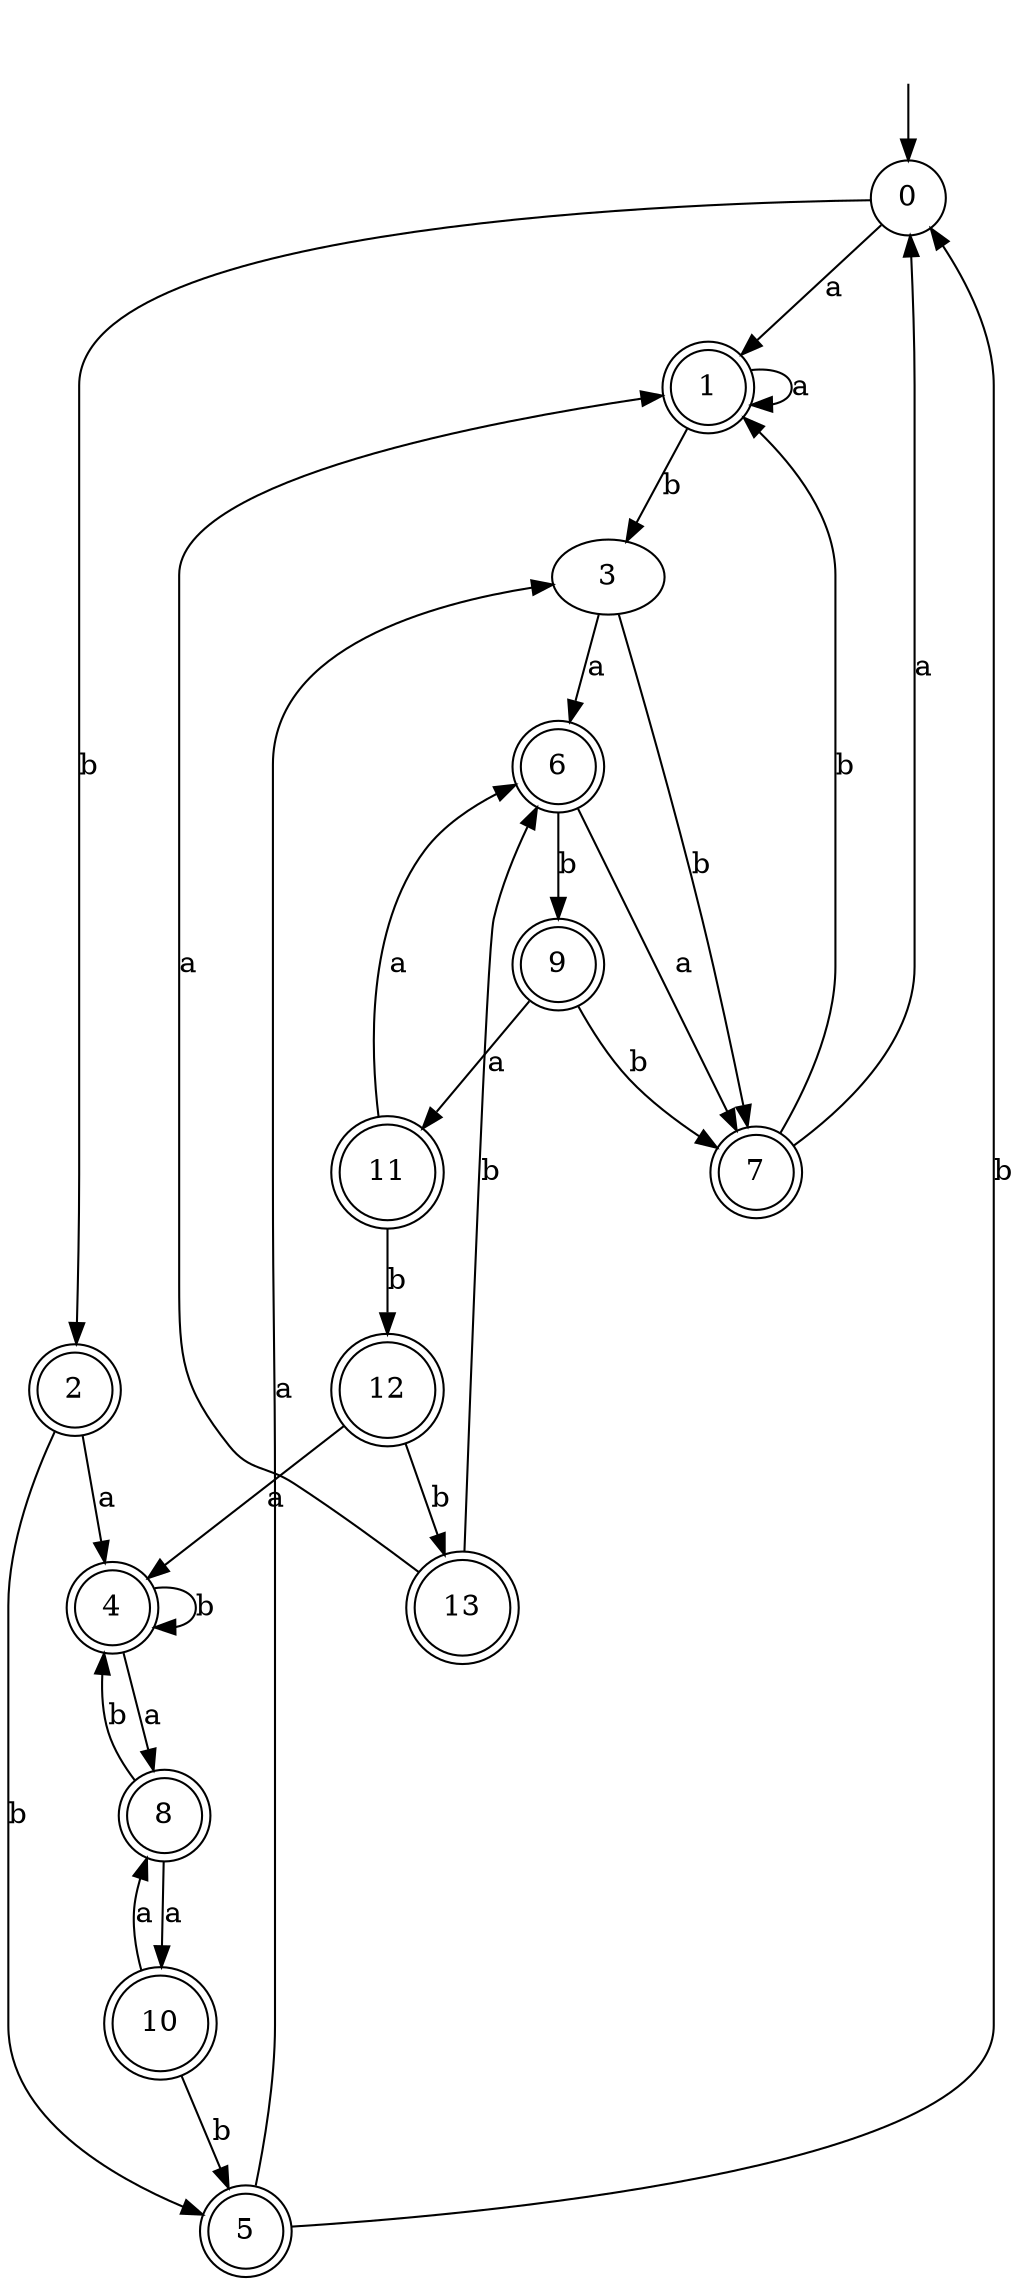 digraph RandomDFA {
  __start0 [label="", shape=none];
  __start0 -> 0 [label=""];
  0 [shape=circle]
  0 -> 1 [label="a"]
  0 -> 2 [label="b"]
  1 [shape=doublecircle]
  1 -> 1 [label="a"]
  1 -> 3 [label="b"]
  2 [shape=doublecircle]
  2 -> 4 [label="a"]
  2 -> 5 [label="b"]
  3
  3 -> 6 [label="a"]
  3 -> 7 [label="b"]
  4 [shape=doublecircle]
  4 -> 8 [label="a"]
  4 -> 4 [label="b"]
  5 [shape=doublecircle]
  5 -> 3 [label="a"]
  5 -> 0 [label="b"]
  6 [shape=doublecircle]
  6 -> 7 [label="a"]
  6 -> 9 [label="b"]
  7 [shape=doublecircle]
  7 -> 0 [label="a"]
  7 -> 1 [label="b"]
  8 [shape=doublecircle]
  8 -> 10 [label="a"]
  8 -> 4 [label="b"]
  9 [shape=doublecircle]
  9 -> 11 [label="a"]
  9 -> 7 [label="b"]
  10 [shape=doublecircle]
  10 -> 8 [label="a"]
  10 -> 5 [label="b"]
  11 [shape=doublecircle]
  11 -> 6 [label="a"]
  11 -> 12 [label="b"]
  12 [shape=doublecircle]
  12 -> 4 [label="a"]
  12 -> 13 [label="b"]
  13 [shape=doublecircle]
  13 -> 1 [label="a"]
  13 -> 6 [label="b"]
}
